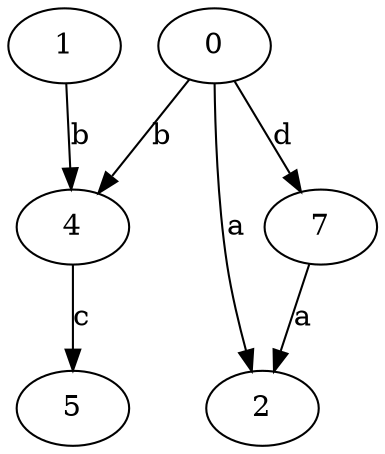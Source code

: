 strict digraph  {
1;
2;
4;
5;
7;
0;
1 -> 4  [label=b];
4 -> 5  [label=c];
7 -> 2  [label=a];
0 -> 2  [label=a];
0 -> 4  [label=b];
0 -> 7  [label=d];
}
